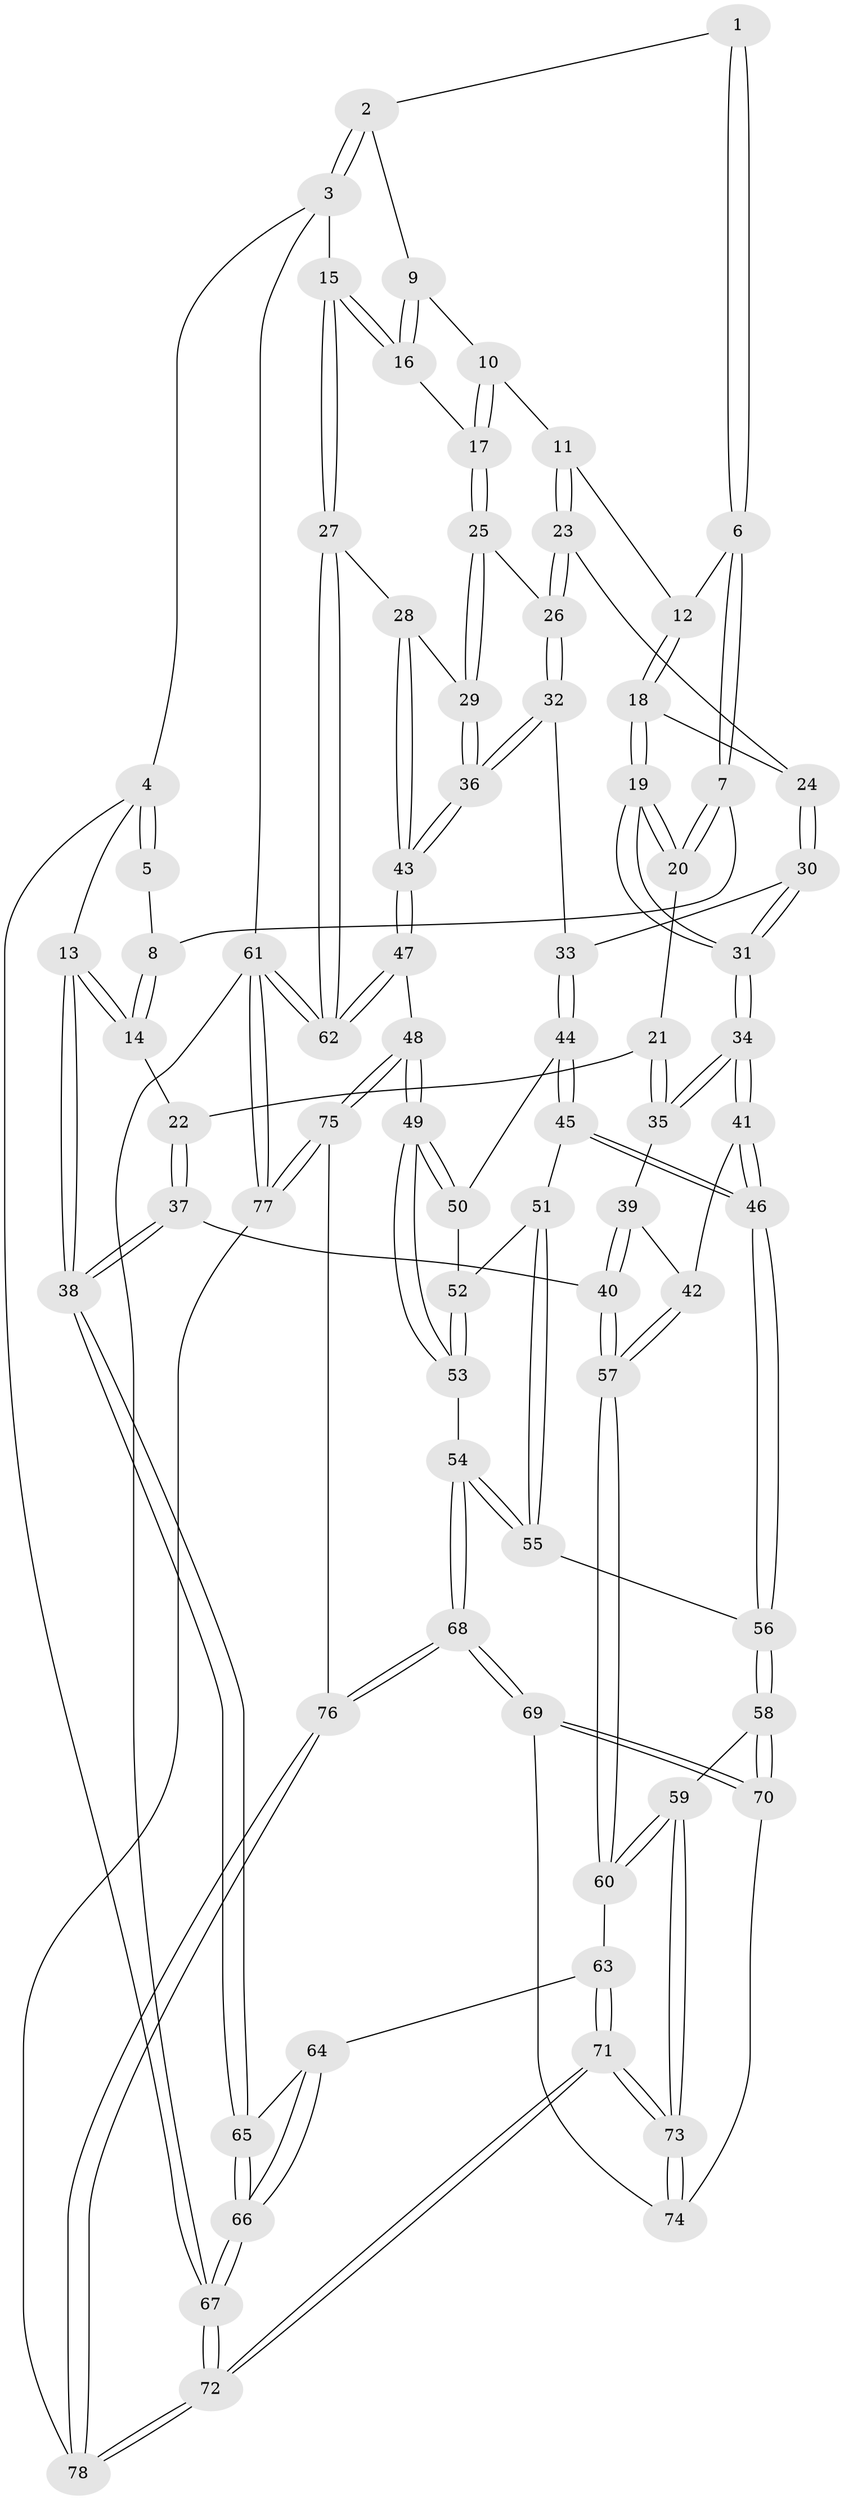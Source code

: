 // Generated by graph-tools (version 1.1) at 2025/51/03/09/25 03:51:09]
// undirected, 78 vertices, 192 edges
graph export_dot {
graph [start="1"]
  node [color=gray90,style=filled];
  1 [pos="+0.5474811028082716+0"];
  2 [pos="+1+0"];
  3 [pos="+1+0"];
  4 [pos="+0+0"];
  5 [pos="+0.3162673286287498+0"];
  6 [pos="+0.581184361893047+0.036736065411474575"];
  7 [pos="+0.4037134732575546+0.18575756240923205"];
  8 [pos="+0.2737603364280529+0.07800232258916592"];
  9 [pos="+0.8309476277238491+0.11100883751505046"];
  10 [pos="+0.8051551335387612+0.12899369348917544"];
  11 [pos="+0.7304381834812906+0.14302500653340797"];
  12 [pos="+0.6032155988034694+0.067626553038664"];
  13 [pos="+0+0"];
  14 [pos="+0.15633947940174397+0.21966941062597026"];
  15 [pos="+1+0.12217320595362907"];
  16 [pos="+1+0.18484895530811765"];
  17 [pos="+0.927468276414667+0.2680716396460678"];
  18 [pos="+0.5785772245323689+0.2033664393899181"];
  19 [pos="+0.5086330546993967+0.3739389197654859"];
  20 [pos="+0.3973171108429887+0.20485531772983073"];
  21 [pos="+0.257581283024044+0.29207010601623523"];
  22 [pos="+0.18749547096671243+0.280429187682809"];
  23 [pos="+0.7507143316365755+0.2983086965841751"];
  24 [pos="+0.6793351541547866+0.3303844683461081"];
  25 [pos="+0.8879117316389399+0.32882750137308236"];
  26 [pos="+0.788455584468314+0.32864368789579834"];
  27 [pos="+1+0.4318253859871824"];
  28 [pos="+0.9592343945606013+0.430663405129738"];
  29 [pos="+0.9062700052455737+0.3628487307884462"];
  30 [pos="+0.6143854296886486+0.38373254855337735"];
  31 [pos="+0.5103109968542762+0.3994326150764047"];
  32 [pos="+0.7645510107302822+0.4652174133463106"];
  33 [pos="+0.723072042306433+0.47096239720973027"];
  34 [pos="+0.4903322659576905+0.42964787253602904"];
  35 [pos="+0.3438195593339867+0.38069391795334057"];
  36 [pos="+0.7958666034122162+0.49185399877421243"];
  37 [pos="+0.11535252582635343+0.43532252600523264"];
  38 [pos="+0+0.4667575905162469"];
  39 [pos="+0.30364815800794664+0.4368090006090356"];
  40 [pos="+0.19314132097071451+0.5410198239301381"];
  41 [pos="+0.48928867126374986+0.4909207847278686"];
  42 [pos="+0.3587390026238238+0.5372575403029193"];
  43 [pos="+0.8639095828591373+0.5745526378891285"];
  44 [pos="+0.6980553330205469+0.5003895985017333"];
  45 [pos="+0.5809317838401377+0.5213822962843"];
  46 [pos="+0.49669281194691445+0.5059159885825081"];
  47 [pos="+0.8759684147013457+0.7238704206630218"];
  48 [pos="+0.8417758872889903+0.7394836568370726"];
  49 [pos="+0.8318871244576136+0.7387491160809594"];
  50 [pos="+0.6957102545503707+0.5445311780369172"];
  51 [pos="+0.6468205008438298+0.567257890257263"];
  52 [pos="+0.6602321394407801+0.567856413206846"];
  53 [pos="+0.7648126501815179+0.7426107613503262"];
  54 [pos="+0.7211156040878458+0.748845927263985"];
  55 [pos="+0.6236647834767678+0.702506069137357"];
  56 [pos="+0.5087493772426049+0.6660369668039489"];
  57 [pos="+0.21725206600027788+0.6060953517813306"];
  58 [pos="+0.40536237310048834+0.7646305026432074"];
  59 [pos="+0.39307125083360334+0.7639613364659129"];
  60 [pos="+0.21432478349992376+0.6335373652600024"];
  61 [pos="+1+1"];
  62 [pos="+1+0.792536893989347"];
  63 [pos="+0.16844281043474826+0.6704741516717798"];
  64 [pos="+0.12140967374409499+0.6636772880651379"];
  65 [pos="+0+0.5154285366972029"];
  66 [pos="+0+0.8298297739317239"];
  67 [pos="+0+1"];
  68 [pos="+0.5457984605870642+0.9614752183154185"];
  69 [pos="+0.526818372959516+0.939839056000172"];
  70 [pos="+0.4594455856534343+0.8535592767555729"];
  71 [pos="+0.014343913761201726+1"];
  72 [pos="+0+1"];
  73 [pos="+0.09263571733475799+1"];
  74 [pos="+0.3479708290151196+0.9486352929796346"];
  75 [pos="+0.8209632229442899+0.8657216723085474"];
  76 [pos="+0.5577011261274277+1"];
  77 [pos="+0.8486891504716909+1"];
  78 [pos="+0.5556641262991217+1"];
  1 -- 2;
  1 -- 6;
  1 -- 6;
  2 -- 3;
  2 -- 3;
  2 -- 9;
  3 -- 4;
  3 -- 15;
  3 -- 61;
  4 -- 5;
  4 -- 5;
  4 -- 13;
  4 -- 67;
  5 -- 8;
  6 -- 7;
  6 -- 7;
  6 -- 12;
  7 -- 8;
  7 -- 20;
  7 -- 20;
  8 -- 14;
  8 -- 14;
  9 -- 10;
  9 -- 16;
  9 -- 16;
  10 -- 11;
  10 -- 17;
  10 -- 17;
  11 -- 12;
  11 -- 23;
  11 -- 23;
  12 -- 18;
  12 -- 18;
  13 -- 14;
  13 -- 14;
  13 -- 38;
  13 -- 38;
  14 -- 22;
  15 -- 16;
  15 -- 16;
  15 -- 27;
  15 -- 27;
  16 -- 17;
  17 -- 25;
  17 -- 25;
  18 -- 19;
  18 -- 19;
  18 -- 24;
  19 -- 20;
  19 -- 20;
  19 -- 31;
  19 -- 31;
  20 -- 21;
  21 -- 22;
  21 -- 35;
  21 -- 35;
  22 -- 37;
  22 -- 37;
  23 -- 24;
  23 -- 26;
  23 -- 26;
  24 -- 30;
  24 -- 30;
  25 -- 26;
  25 -- 29;
  25 -- 29;
  26 -- 32;
  26 -- 32;
  27 -- 28;
  27 -- 62;
  27 -- 62;
  28 -- 29;
  28 -- 43;
  28 -- 43;
  29 -- 36;
  29 -- 36;
  30 -- 31;
  30 -- 31;
  30 -- 33;
  31 -- 34;
  31 -- 34;
  32 -- 33;
  32 -- 36;
  32 -- 36;
  33 -- 44;
  33 -- 44;
  34 -- 35;
  34 -- 35;
  34 -- 41;
  34 -- 41;
  35 -- 39;
  36 -- 43;
  36 -- 43;
  37 -- 38;
  37 -- 38;
  37 -- 40;
  38 -- 65;
  38 -- 65;
  39 -- 40;
  39 -- 40;
  39 -- 42;
  40 -- 57;
  40 -- 57;
  41 -- 42;
  41 -- 46;
  41 -- 46;
  42 -- 57;
  42 -- 57;
  43 -- 47;
  43 -- 47;
  44 -- 45;
  44 -- 45;
  44 -- 50;
  45 -- 46;
  45 -- 46;
  45 -- 51;
  46 -- 56;
  46 -- 56;
  47 -- 48;
  47 -- 62;
  47 -- 62;
  48 -- 49;
  48 -- 49;
  48 -- 75;
  48 -- 75;
  49 -- 50;
  49 -- 50;
  49 -- 53;
  49 -- 53;
  50 -- 52;
  51 -- 52;
  51 -- 55;
  51 -- 55;
  52 -- 53;
  52 -- 53;
  53 -- 54;
  54 -- 55;
  54 -- 55;
  54 -- 68;
  54 -- 68;
  55 -- 56;
  56 -- 58;
  56 -- 58;
  57 -- 60;
  57 -- 60;
  58 -- 59;
  58 -- 70;
  58 -- 70;
  59 -- 60;
  59 -- 60;
  59 -- 73;
  59 -- 73;
  60 -- 63;
  61 -- 62;
  61 -- 62;
  61 -- 77;
  61 -- 77;
  61 -- 67;
  63 -- 64;
  63 -- 71;
  63 -- 71;
  64 -- 65;
  64 -- 66;
  64 -- 66;
  65 -- 66;
  65 -- 66;
  66 -- 67;
  66 -- 67;
  67 -- 72;
  67 -- 72;
  68 -- 69;
  68 -- 69;
  68 -- 76;
  68 -- 76;
  69 -- 70;
  69 -- 70;
  69 -- 74;
  70 -- 74;
  71 -- 72;
  71 -- 72;
  71 -- 73;
  71 -- 73;
  72 -- 78;
  72 -- 78;
  73 -- 74;
  73 -- 74;
  75 -- 76;
  75 -- 77;
  75 -- 77;
  76 -- 78;
  76 -- 78;
  77 -- 78;
}

